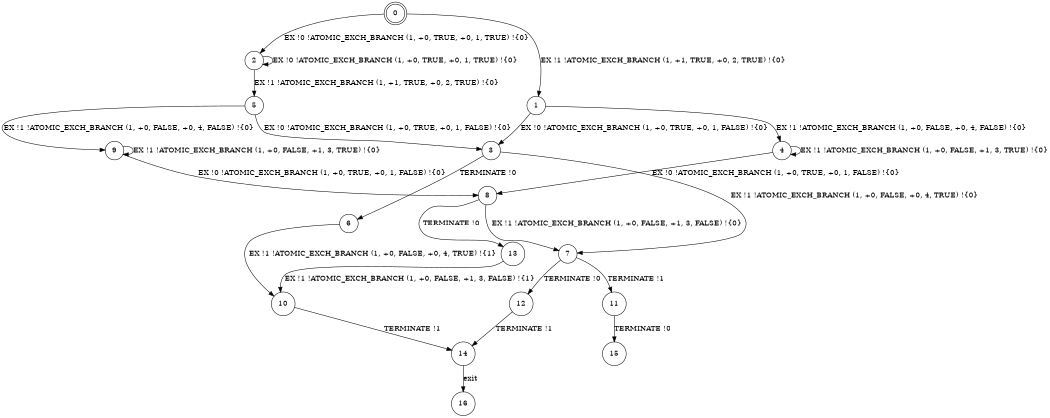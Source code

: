 digraph BCG {
size = "7, 10.5";
center = TRUE;
node [shape = circle];
0 [peripheries = 2];
0 -> 1 [label = "EX !1 !ATOMIC_EXCH_BRANCH (1, +1, TRUE, +0, 2, TRUE) !{0}"];
0 -> 2 [label = "EX !0 !ATOMIC_EXCH_BRANCH (1, +0, TRUE, +0, 1, TRUE) !{0}"];
1 -> 3 [label = "EX !0 !ATOMIC_EXCH_BRANCH (1, +0, TRUE, +0, 1, FALSE) !{0}"];
1 -> 4 [label = "EX !1 !ATOMIC_EXCH_BRANCH (1, +0, FALSE, +0, 4, FALSE) !{0}"];
2 -> 5 [label = "EX !1 !ATOMIC_EXCH_BRANCH (1, +1, TRUE, +0, 2, TRUE) !{0}"];
2 -> 2 [label = "EX !0 !ATOMIC_EXCH_BRANCH (1, +0, TRUE, +0, 1, TRUE) !{0}"];
3 -> 6 [label = "TERMINATE !0"];
3 -> 7 [label = "EX !1 !ATOMIC_EXCH_BRANCH (1, +0, FALSE, +0, 4, TRUE) !{0}"];
4 -> 8 [label = "EX !0 !ATOMIC_EXCH_BRANCH (1, +0, TRUE, +0, 1, FALSE) !{0}"];
4 -> 4 [label = "EX !1 !ATOMIC_EXCH_BRANCH (1, +0, FALSE, +1, 3, TRUE) !{0}"];
5 -> 9 [label = "EX !1 !ATOMIC_EXCH_BRANCH (1, +0, FALSE, +0, 4, FALSE) !{0}"];
5 -> 3 [label = "EX !0 !ATOMIC_EXCH_BRANCH (1, +0, TRUE, +0, 1, FALSE) !{0}"];
6 -> 10 [label = "EX !1 !ATOMIC_EXCH_BRANCH (1, +0, FALSE, +0, 4, TRUE) !{1}"];
7 -> 11 [label = "TERMINATE !1"];
7 -> 12 [label = "TERMINATE !0"];
8 -> 13 [label = "TERMINATE !0"];
8 -> 7 [label = "EX !1 !ATOMIC_EXCH_BRANCH (1, +0, FALSE, +1, 3, FALSE) !{0}"];
9 -> 9 [label = "EX !1 !ATOMIC_EXCH_BRANCH (1, +0, FALSE, +1, 3, TRUE) !{0}"];
9 -> 8 [label = "EX !0 !ATOMIC_EXCH_BRANCH (1, +0, TRUE, +0, 1, FALSE) !{0}"];
10 -> 14 [label = "TERMINATE !1"];
11 -> 15 [label = "TERMINATE !0"];
12 -> 14 [label = "TERMINATE !1"];
13 -> 10 [label = "EX !1 !ATOMIC_EXCH_BRANCH (1, +0, FALSE, +1, 3, FALSE) !{1}"];
14 -> 16 [label = "exit"];
}
